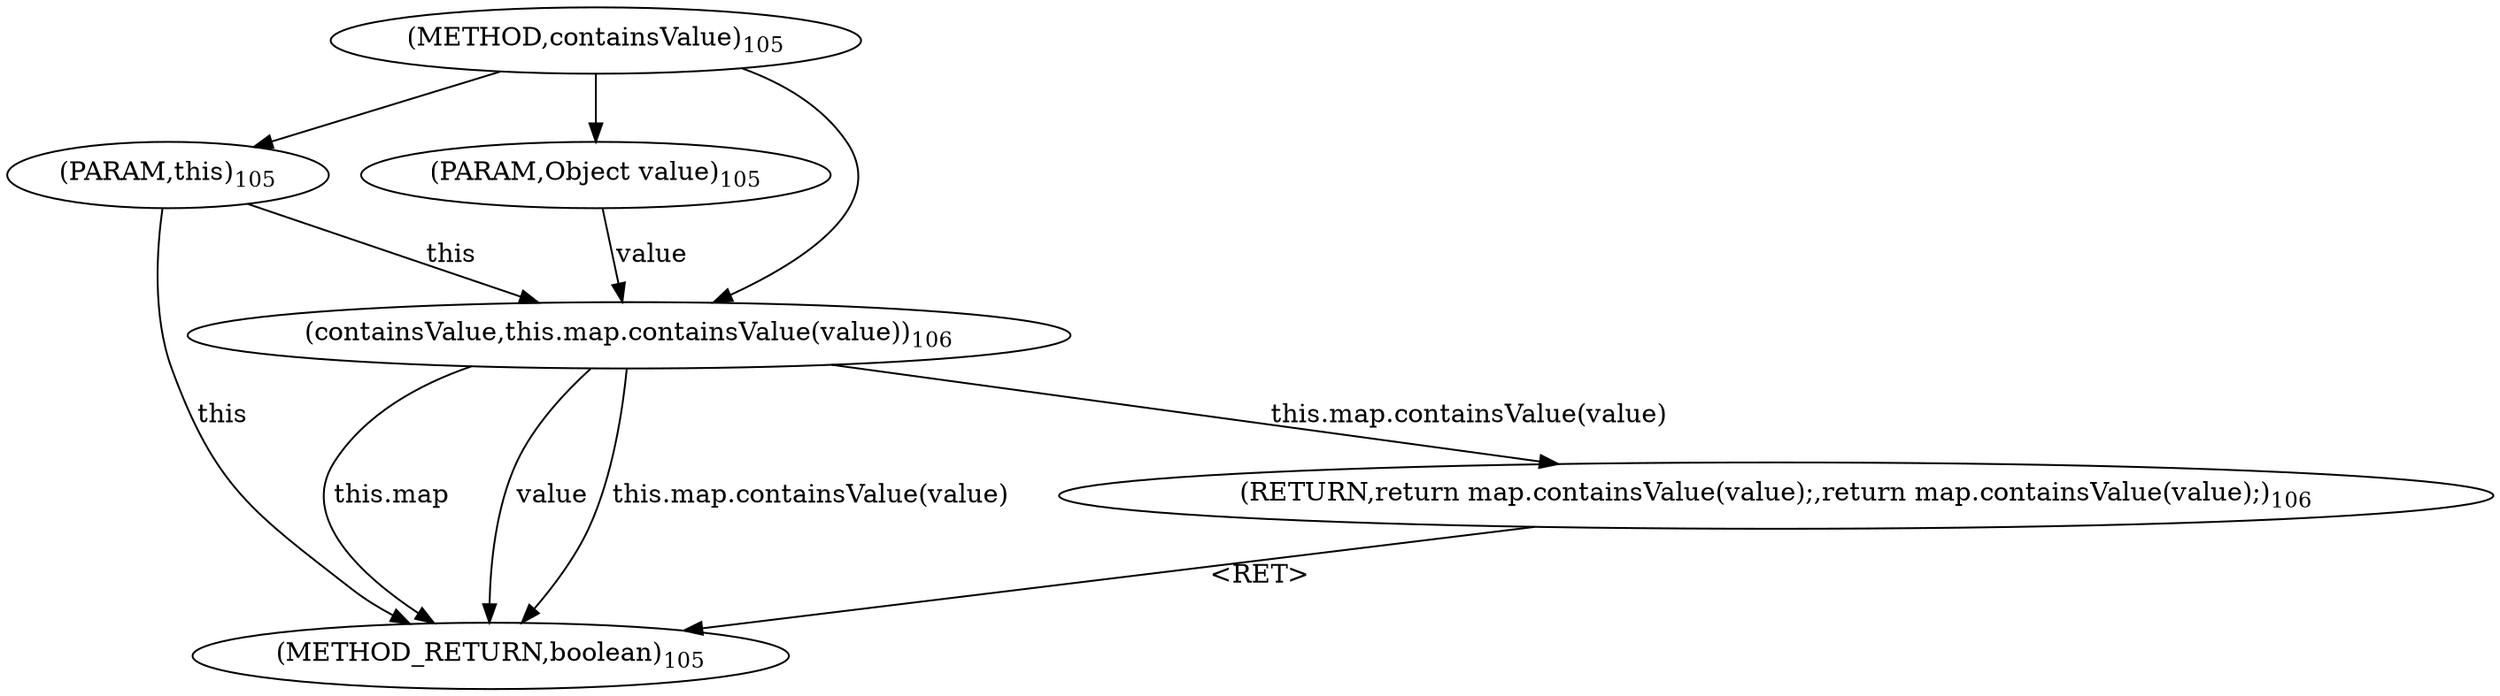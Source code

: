 digraph "containsValue" {  
"350" [label = <(METHOD,containsValue)<SUB>105</SUB>> ]
"362" [label = <(METHOD_RETURN,boolean)<SUB>105</SUB>> ]
"351" [label = <(PARAM,this)<SUB>105</SUB>> ]
"352" [label = <(PARAM,Object value)<SUB>105</SUB>> ]
"354" [label = <(RETURN,return map.containsValue(value);,return map.containsValue(value);)<SUB>106</SUB>> ]
"355" [label = <(containsValue,this.map.containsValue(value))<SUB>106</SUB>> ]
"355" [label = <(containsValue,this.map.containsValue(value))<SUB>106</SUB>> ]
"355" [label = <(containsValue,this.map.containsValue(value))<SUB>106</SUB>> ]
  "354" -> "362"  [ label = "&lt;RET&gt;"] 
  "351" -> "362"  [ label = "this"] 
  "355" -> "362"  [ label = "this.map"] 
  "355" -> "362"  [ label = "value"] 
  "355" -> "362"  [ label = "this.map.containsValue(value)"] 
  "350" -> "351" 
  "350" -> "352" 
  "355" -> "354"  [ label = "this.map.containsValue(value)"] 
  "351" -> "355"  [ label = "this"] 
  "352" -> "355"  [ label = "value"] 
  "350" -> "355" 
}

